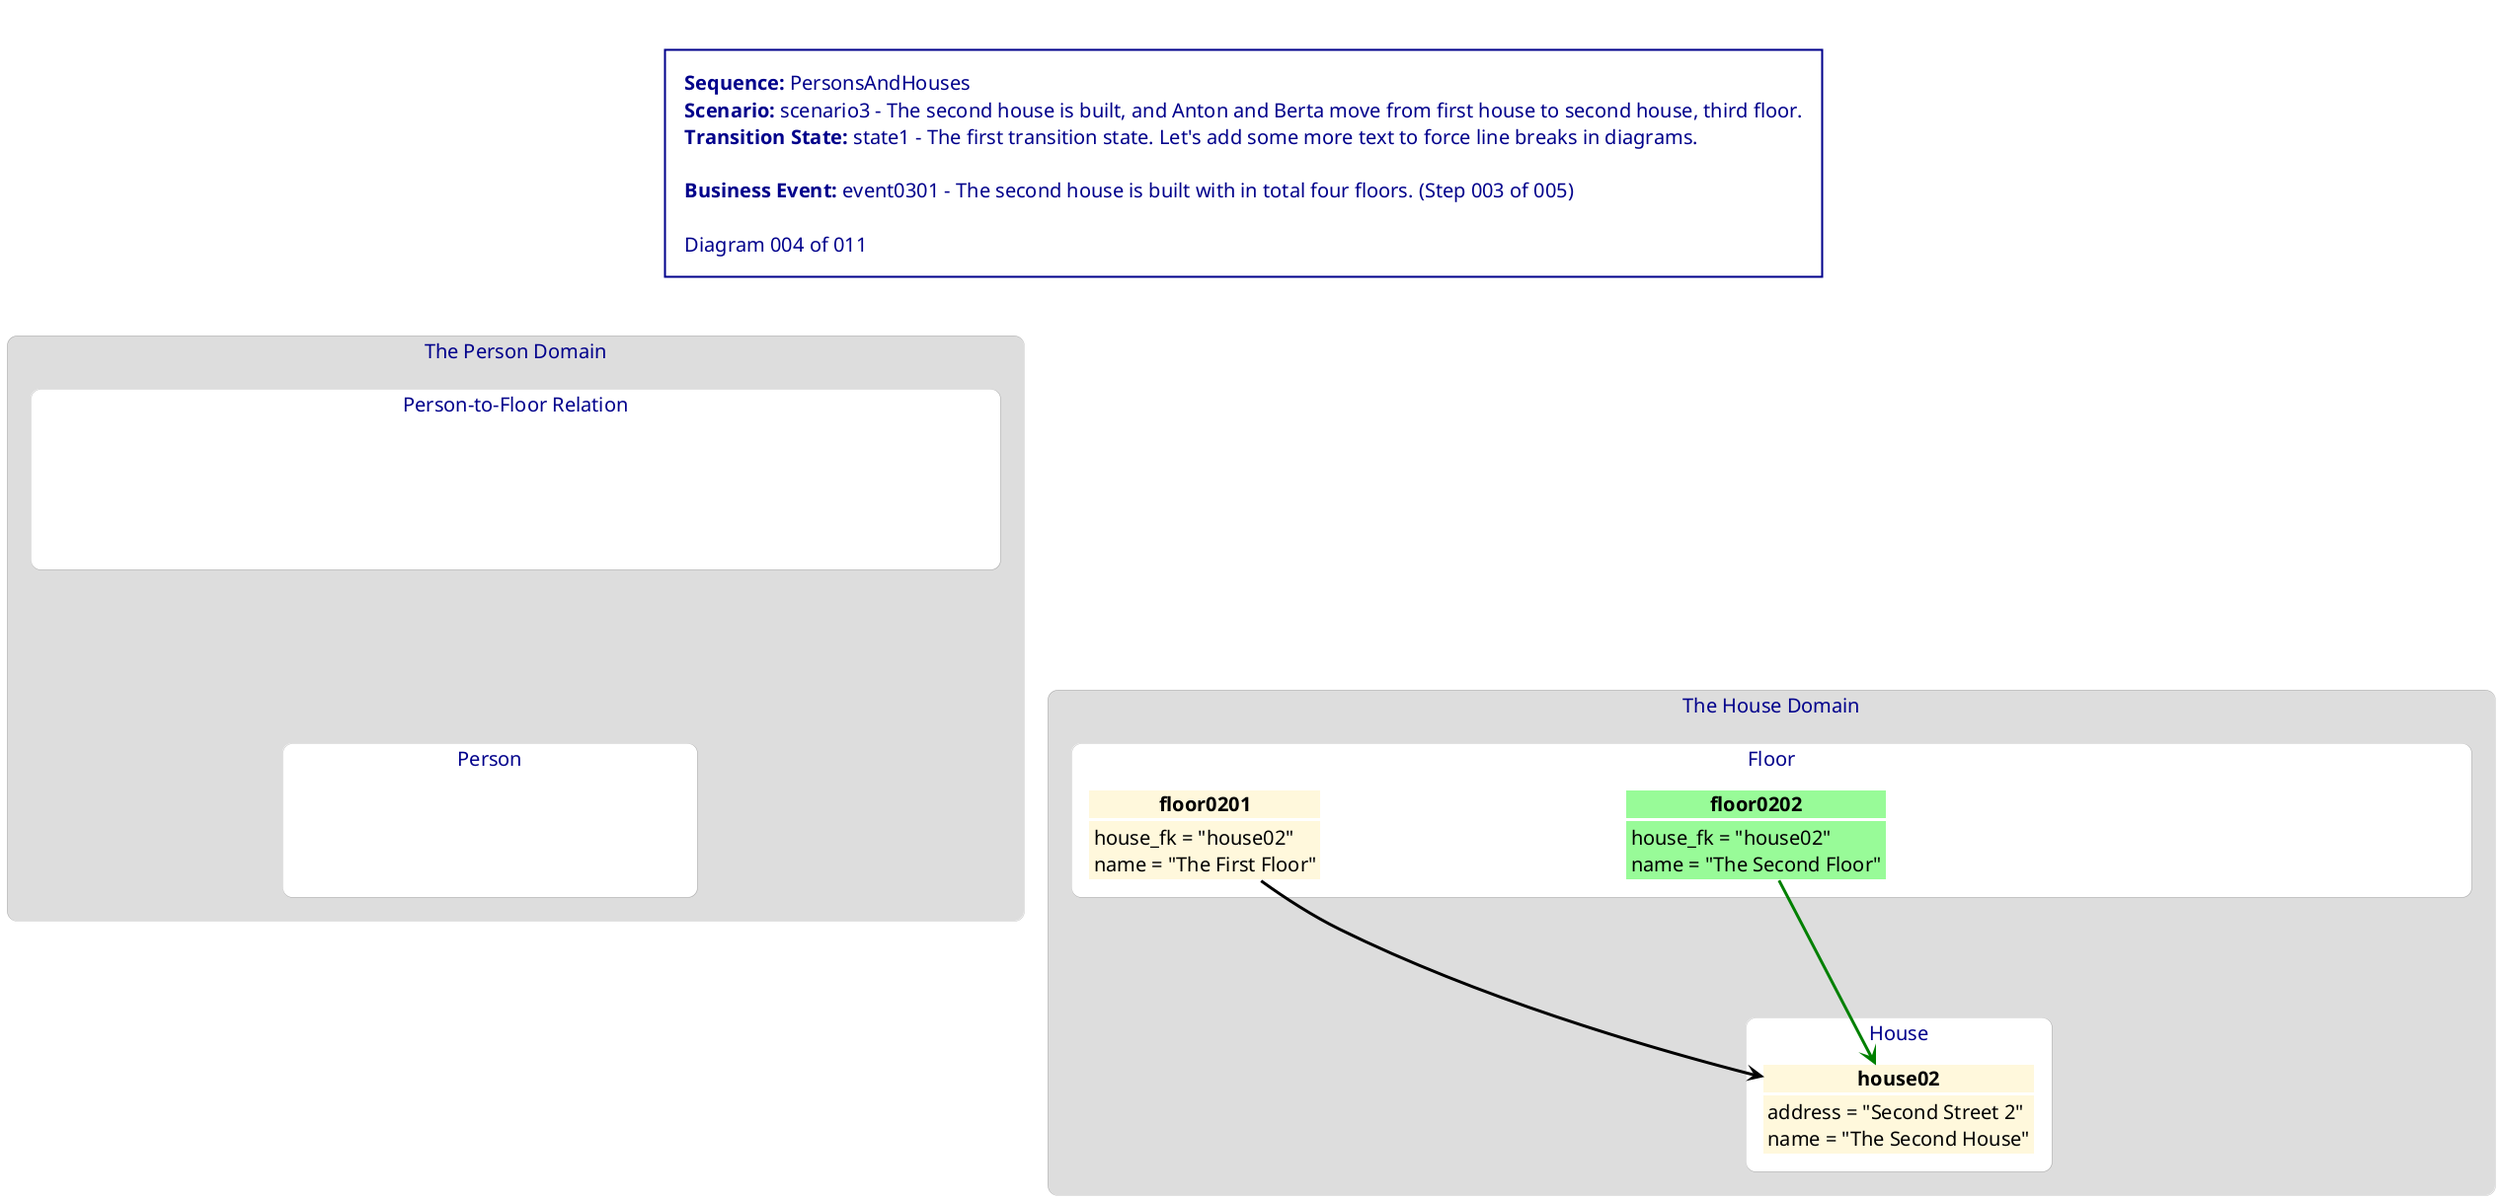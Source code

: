 @startuml PersonsAndHouses_scenario3_state1_004_event0301_003

<style>
    Shadowing false
    Rectangle {
        FontSize 18
        FontStyle bold
        HorizontalAlignment left
        LineThickness 0
        RoundCorner 20
    }
    Object {
        FontSize 20
        FontStyle normal
        HorizontalAlignment left
        LineColor white
        LineThickness 3
        RoundCorner 20
    }
    Arrow {
        LineThickness 3
    }
    Title {
        BackgroundColor white
        FontColor darkblue
        FontSize 20
        FontStyle normal
        HorizontalAlignment left
        LineColor darkblue
        LineThickness 2
        Margin 50
        Padding 20
    }
</style>

title \
<b>Sequence:</b> PersonsAndHouses\n\
<b>Scenario:</b> scenario3 - The second house is built, and Anton and Berta move from first house to second house, third floor.\n\
<b>Transition State:</b> state1 - The first transition state. Let's add some more text to force line breaks in diagrams.\n\n\
<b>Business Event:</b> event0301 - The second house is built with in total four floors. (Step 003 of 005)\n\n\
Diagram 004 of 011

rectangle "The House Domain" as housedomain #DDDDDD {
    rectangle "Floor" as housedomain_floorclass #white {
        object "<color:white><b>floor0101</b></color>" as housedomain_floorclass_floor0101 #white {
            <color:white>house_fk = "house01"</color>
            <color:white>name = "The First Floor"</color>
        }
        object "<color:black><b>floor0201</b></color>" as housedomain_floorclass_floor0201 #cornsilk {
            <color:black>house_fk = "house02"</color>
            <color:black>name = "The First Floor"</color>
        }
        object "<color:black><b>floor0202</b></color>" as housedomain_floorclass_floor0202 #palegreen {
            <color:black>house_fk = "house02"</color>
            <color:black>name = "The Second Floor"</color>
        }
        object "<color:white><b>floor0203</b></color>" as housedomain_floorclass_floor0203 #white {
            <color:white>house_fk = "house02"</color>
            <color:white>name = "The Third Floor"</color>
        }
        object "<color:white><b>floor0204</b></color>" as housedomain_floorclass_floor0204 #white {
            <color:white>house_fk = "house02"</color>
            <color:white>name = "The Fourth Floor"</color>
        }
    }
    rectangle "House" as housedomain_houseclass #white {
        object "<color:black><b>house02</b></color>" as housedomain_houseclass_house02 #cornsilk {
            <color:black>address = "Second Street 2"</color>
            <color:black>name = "The Second House"</color>
        }
    }
}
rectangle "The Person Domain" as persondomain #DDDDDD {
    rectangle "Person-to-Floor Relation" as persondomain_p2fclass #white {
        object "<color:white><b>p2f01</b></color>" as persondomain_p2fclass_p2f01 #white {
            <color:white>floor_fk = "floor0101"</color>
            <color:white>person_fk = "anton"</color>
            <color:white>type = "tenant"</color>
        }
        object "<color:white><b>p2f02</b></color>" as persondomain_p2fclass_p2f02 #white {
            <color:white>floor_fk = "floor0101"</color>
            <color:white>person_fk = "berta"</color>
            <color:white>type = "tenant"</color>
        }
        object "<color:white><b>p2f03</b></color>" as persondomain_p2fclass_p2f03 #white {
            <color:white>floor_fk = "floor0203"</color>
            <color:white>person_fk = "anton"</color>
            <color:white>type = "tenant"</color>
        }
        object "<color:white><b>p2f04</b></color>" as persondomain_p2fclass_p2f04 #white {
            <color:white>floor_fk = "floor0203"</color>
            <color:white>person_fk = "berta"</color>
            <color:white>type = "tenant"</color>
        }
    }
    rectangle "Person" as persondomain_personclass #white {
        object "<color:white><b>anton</b></color>" as persondomain_personclass_anton #white {
            <color:white>age = "23"</color>
            <color:white>name = "Anton A"</color>
        }
        object "<color:white><b>berta</b></color>" as persondomain_personclass_berta #white {
            <color:white>age = "34"</color>
            <color:white>name = "Berta B"</color>
        }
    }
}

housedomain_floorclass_floor0201 ----> housedomain_houseclass_house02 #black
housedomain_floorclass_floor0202 ----> housedomain_houseclass_house02 #green
housedomain_floorclass_floor0203 --[hidden]--> housedomain_houseclass_house02
housedomain_floorclass_floor0204 --[hidden]--> housedomain_houseclass_house02
persondomain_p2fclass_p2f01 --[hidden]--> housedomain_floorclass_floor0101
persondomain_p2fclass_p2f01 --[hidden]--> persondomain_personclass_anton
persondomain_p2fclass_p2f02 --[hidden]--> housedomain_floorclass_floor0101
persondomain_p2fclass_p2f02 --[hidden]--> persondomain_personclass_berta
persondomain_p2fclass_p2f03 --[hidden]--> housedomain_floorclass_floor0203
persondomain_p2fclass_p2f03 --[hidden]--> persondomain_personclass_anton
persondomain_p2fclass_p2f04 --[hidden]--> housedomain_floorclass_floor0203
persondomain_p2fclass_p2f04 --[hidden]--> persondomain_personclass_berta

@enduml
